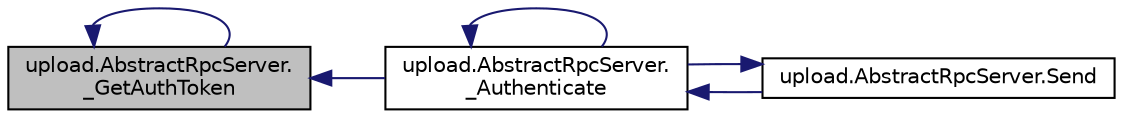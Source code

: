 digraph "upload.AbstractRpcServer._GetAuthToken"
{
  edge [fontname="Helvetica",fontsize="10",labelfontname="Helvetica",labelfontsize="10"];
  node [fontname="Helvetica",fontsize="10",shape=record];
  rankdir="LR";
  Node39 [label="upload.AbstractRpcServer.\l_GetAuthToken",height=0.2,width=0.4,color="black", fillcolor="grey75", style="filled", fontcolor="black"];
  Node39 -> Node40 [dir="back",color="midnightblue",fontsize="10",style="solid",fontname="Helvetica"];
  Node40 [label="upload.AbstractRpcServer.\l_Authenticate",height=0.2,width=0.4,color="black", fillcolor="white", style="filled",URL="$db/d9e/classupload_1_1_abstract_rpc_server.html#a8517a9d90ee2478752a53302f01d868d"];
  Node40 -> Node41 [dir="back",color="midnightblue",fontsize="10",style="solid",fontname="Helvetica"];
  Node41 [label="upload.AbstractRpcServer.Send",height=0.2,width=0.4,color="black", fillcolor="white", style="filled",URL="$db/d9e/classupload_1_1_abstract_rpc_server.html#ac1b913f8bd00da4741c47ab49ea94cb5"];
  Node41 -> Node40 [dir="back",color="midnightblue",fontsize="10",style="solid",fontname="Helvetica"];
  Node40 -> Node40 [dir="back",color="midnightblue",fontsize="10",style="solid",fontname="Helvetica"];
  Node39 -> Node39 [dir="back",color="midnightblue",fontsize="10",style="solid",fontname="Helvetica"];
}
